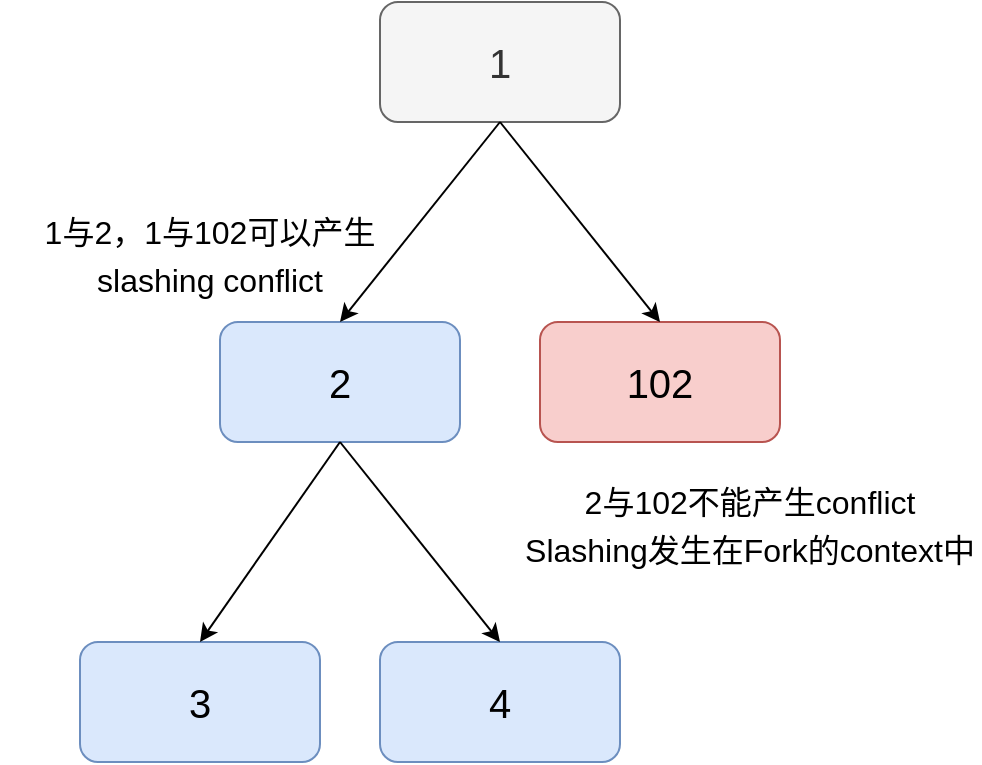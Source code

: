 <mxfile version="20.3.3" type="github">
  <diagram id="SK4oLELdaQ1iFBRTrB2V" name="Page-1">
    <mxGraphModel dx="1426" dy="794" grid="1" gridSize="10" guides="1" tooltips="1" connect="1" arrows="1" fold="1" page="1" pageScale="1" pageWidth="850" pageHeight="1100" math="0" shadow="0">
      <root>
        <mxCell id="0" />
        <mxCell id="1" parent="0" />
        <mxCell id="8OGla8dSY7jNT_0wh96D-1" value="&lt;font style=&quot;font-size: 20px;&quot;&gt;1&lt;/font&gt;" style="rounded=1;whiteSpace=wrap;html=1;fillColor=#f5f5f5;fontColor=#333333;strokeColor=#666666;" vertex="1" parent="1">
          <mxGeometry x="360" y="380" width="120" height="60" as="geometry" />
        </mxCell>
        <mxCell id="8OGla8dSY7jNT_0wh96D-2" value="&lt;font style=&quot;font-size: 20px;&quot;&gt;2&lt;/font&gt;" style="rounded=1;whiteSpace=wrap;html=1;fillColor=#dae8fc;strokeColor=#6c8ebf;" vertex="1" parent="1">
          <mxGeometry x="280" y="540" width="120" height="60" as="geometry" />
        </mxCell>
        <mxCell id="8OGla8dSY7jNT_0wh96D-3" value="&lt;font style=&quot;font-size: 20px;&quot;&gt;102&lt;/font&gt;" style="rounded=1;whiteSpace=wrap;html=1;fillColor=#f8cecc;strokeColor=#b85450;" vertex="1" parent="1">
          <mxGeometry x="440" y="540" width="120" height="60" as="geometry" />
        </mxCell>
        <mxCell id="8OGla8dSY7jNT_0wh96D-4" value="" style="endArrow=classic;html=1;rounded=0;fontSize=20;exitX=0.5;exitY=1;exitDx=0;exitDy=0;entryX=0.5;entryY=0;entryDx=0;entryDy=0;" edge="1" parent="1" source="8OGla8dSY7jNT_0wh96D-1" target="8OGla8dSY7jNT_0wh96D-2">
          <mxGeometry width="50" height="50" relative="1" as="geometry">
            <mxPoint x="400" y="430" as="sourcePoint" />
            <mxPoint x="450" y="380" as="targetPoint" />
          </mxGeometry>
        </mxCell>
        <mxCell id="8OGla8dSY7jNT_0wh96D-5" value="" style="endArrow=classic;html=1;rounded=0;fontSize=20;exitX=0.5;exitY=1;exitDx=0;exitDy=0;entryX=0.5;entryY=0;entryDx=0;entryDy=0;" edge="1" parent="1" source="8OGla8dSY7jNT_0wh96D-1" target="8OGla8dSY7jNT_0wh96D-3">
          <mxGeometry width="50" height="50" relative="1" as="geometry">
            <mxPoint x="430" y="450" as="sourcePoint" />
            <mxPoint x="350" y="550" as="targetPoint" />
          </mxGeometry>
        </mxCell>
        <mxCell id="8OGla8dSY7jNT_0wh96D-6" value="&lt;span style=&quot;font-size: 20px;&quot;&gt;3&lt;/span&gt;" style="rounded=1;whiteSpace=wrap;html=1;fillColor=#dae8fc;strokeColor=#6c8ebf;" vertex="1" parent="1">
          <mxGeometry x="210" y="700" width="120" height="60" as="geometry" />
        </mxCell>
        <mxCell id="8OGla8dSY7jNT_0wh96D-7" value="&lt;span style=&quot;font-size: 20px;&quot;&gt;4&lt;/span&gt;" style="rounded=1;whiteSpace=wrap;html=1;fillColor=#dae8fc;strokeColor=#6c8ebf;" vertex="1" parent="1">
          <mxGeometry x="360" y="700" width="120" height="60" as="geometry" />
        </mxCell>
        <mxCell id="8OGla8dSY7jNT_0wh96D-11" value="" style="endArrow=classic;html=1;rounded=0;fontSize=20;exitX=0.5;exitY=1;exitDx=0;exitDy=0;entryX=0.5;entryY=0;entryDx=0;entryDy=0;" edge="1" parent="1" source="8OGla8dSY7jNT_0wh96D-2" target="8OGla8dSY7jNT_0wh96D-7">
          <mxGeometry width="50" height="50" relative="1" as="geometry">
            <mxPoint x="430" y="450" as="sourcePoint" />
            <mxPoint x="350" y="550" as="targetPoint" />
          </mxGeometry>
        </mxCell>
        <mxCell id="8OGla8dSY7jNT_0wh96D-12" value="" style="endArrow=classic;html=1;rounded=0;fontSize=20;exitX=0.5;exitY=1;exitDx=0;exitDy=0;entryX=0.5;entryY=0;entryDx=0;entryDy=0;" edge="1" parent="1" source="8OGla8dSY7jNT_0wh96D-2" target="8OGla8dSY7jNT_0wh96D-6">
          <mxGeometry width="50" height="50" relative="1" as="geometry">
            <mxPoint x="350" y="610" as="sourcePoint" />
            <mxPoint x="430" y="710" as="targetPoint" />
          </mxGeometry>
        </mxCell>
        <mxCell id="8OGla8dSY7jNT_0wh96D-13" value="&lt;font style=&quot;font-size: 16px;&quot;&gt;1与2，1与102可以产生slashing conflict&lt;/font&gt;" style="text;html=1;strokeColor=none;fillColor=none;align=center;verticalAlign=middle;whiteSpace=wrap;rounded=0;fontSize=20;" vertex="1" parent="1">
          <mxGeometry x="170" y="440" width="210" height="130" as="geometry" />
        </mxCell>
        <mxCell id="8OGla8dSY7jNT_0wh96D-14" value="&lt;font style=&quot;font-size: 16px;&quot;&gt;2与102不能产生conflict&lt;br&gt;Slashing发生在Fork的context中&lt;br&gt;&lt;/font&gt;" style="text;html=1;strokeColor=none;fillColor=none;align=center;verticalAlign=middle;whiteSpace=wrap;rounded=0;fontSize=20;" vertex="1" parent="1">
          <mxGeometry x="430" y="610" width="230" height="60" as="geometry" />
        </mxCell>
      </root>
    </mxGraphModel>
  </diagram>
</mxfile>
